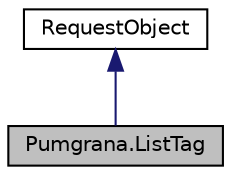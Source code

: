 digraph "Pumgrana.ListTag"
{
  edge [fontname="Helvetica",fontsize="10",labelfontname="Helvetica",labelfontsize="10"];
  node [fontname="Helvetica",fontsize="10",shape=record];
  Node1 [label="Pumgrana.ListTag",height=0.2,width=0.4,color="black", fillcolor="grey75", style="filled" fontcolor="black"];
  Node2 -> Node1 [dir="back",color="midnightblue",fontsize="10",style="solid",fontname="Helvetica"];
  Node2 [label="RequestObject",height=0.2,width=0.4,color="black", fillcolor="white", style="filled",URL="$class_pumgrana_1_1_request_object.html"];
}
